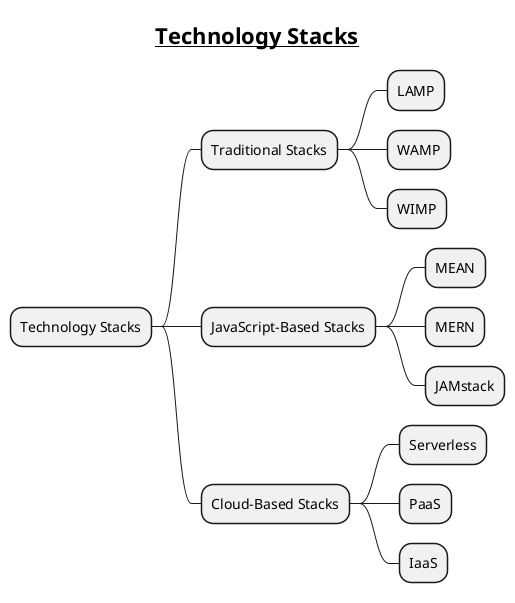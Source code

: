 @startmindmap
title = __Technology Stacks__

* Technology Stacks
** Traditional Stacks
*** LAMP
*** WAMP
*** WIMP
** JavaScript-Based Stacks
*** MEAN
*** MERN
*** JAMstack
** Cloud-Based Stacks
*** Serverless
*** PaaS
*** IaaS
@endmindmap
